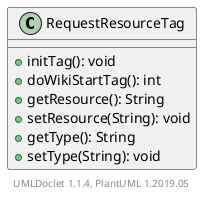 @startuml

    class RequestResourceTag [[RequestResourceTag.html]] {
        +initTag(): void
        +doWikiStartTag(): int
        +getResource(): String
        +setResource(String): void
        +getType(): String
        +setType(String): void
    }


    center footer UMLDoclet 1.1.4, PlantUML 1.2019.05
@enduml
